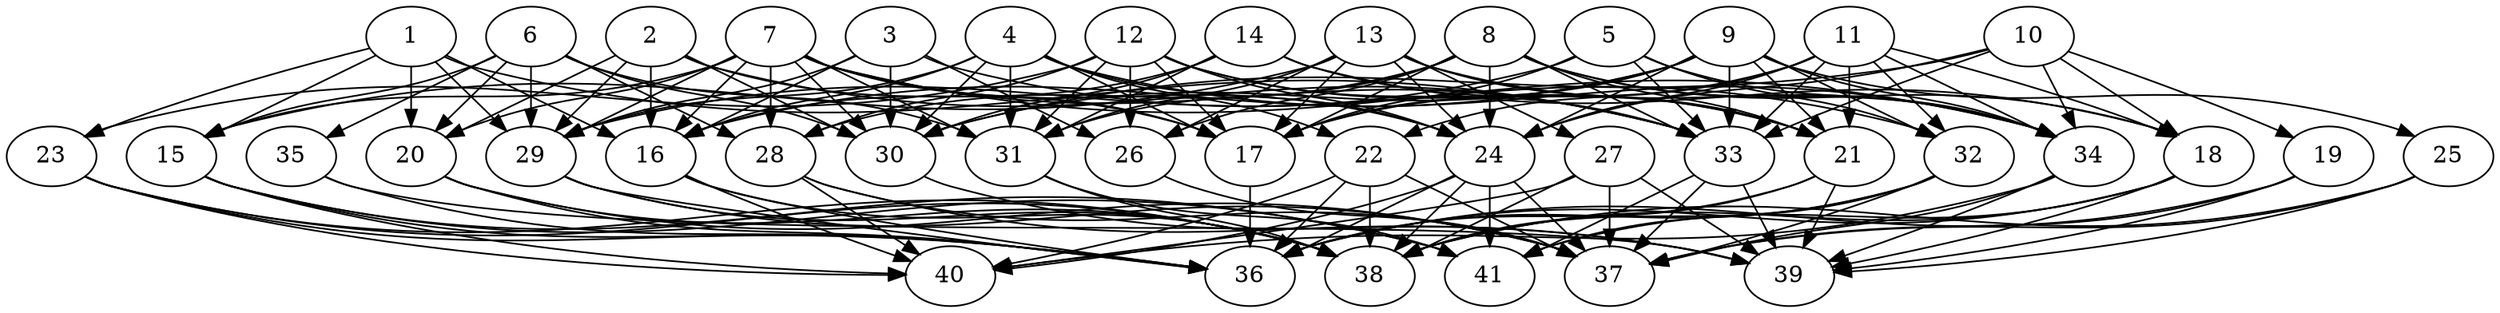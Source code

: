 // DAG (tier=3-complex, mode=data, n=41, ccr=0.537, fat=0.783, density=0.607, regular=0.260, jump=0.342, mindata=4194304, maxdata=33554432)
// DAG automatically generated by daggen at Sun Aug 24 16:33:35 2025
// /home/ermia/Project/Environments/daggen/bin/daggen --dot --ccr 0.537 --fat 0.783 --regular 0.260 --density 0.607 --jump 0.342 --mindata 4194304 --maxdata 33554432 -n 41 
digraph G {
  1 [size="27231771593701024", alpha="0.19", expect_size="13615885796850512"]
  1 -> 15 [size ="426211616489472"]
  1 -> 16 [size ="426211616489472"]
  1 -> 20 [size ="426211616489472"]
  1 -> 23 [size ="426211616489472"]
  1 -> 29 [size ="426211616489472"]
  1 -> 33 [size ="426211616489472"]
  2 [size="4619349252078881792", alpha="0.06", expect_size="2309674626039440896"]
  2 -> 16 [size ="4984012800000000"]
  2 -> 17 [size ="4984012800000000"]
  2 -> 20 [size ="4984012800000000"]
  2 -> 29 [size ="4984012800000000"]
  2 -> 30 [size ="4984012800000000"]
  2 -> 33 [size ="4984012800000000"]
  3 [size="6526652168587505", alpha="0.18", expect_size="3263326084293752"]
  3 -> 16 [size ="223784783052800"]
  3 -> 26 [size ="223784783052800"]
  3 -> 29 [size ="223784783052800"]
  3 -> 30 [size ="223784783052800"]
  3 -> 32 [size ="223784783052800"]
  4 [size="45741003331128072", alpha="0.07", expect_size="22870501665564036"]
  4 -> 16 [size ="1170010328268800"]
  4 -> 17 [size ="1170010328268800"]
  4 -> 22 [size ="1170010328268800"]
  4 -> 24 [size ="1170010328268800"]
  4 -> 29 [size ="1170010328268800"]
  4 -> 30 [size ="1170010328268800"]
  4 -> 31 [size ="1170010328268800"]
  4 -> 34 [size ="1170010328268800"]
  5 [size="419078601496527372288", alpha="0.06", expect_size="209539300748263686144"]
  5 -> 17 [size ="448009246605312"]
  5 -> 29 [size ="448009246605312"]
  5 -> 32 [size ="448009246605312"]
  5 -> 33 [size ="448009246605312"]
  5 -> 34 [size ="448009246605312"]
  6 [size="7476994960216727486464", alpha="0.15", expect_size="3738497480108363743232"]
  6 -> 15 [size ="3058966439395328"]
  6 -> 20 [size ="3058966439395328"]
  6 -> 28 [size ="3058966439395328"]
  6 -> 29 [size ="3058966439395328"]
  6 -> 30 [size ="3058966439395328"]
  6 -> 31 [size ="3058966439395328"]
  6 -> 35 [size ="3058966439395328"]
  7 [size="2020592272782565310464", alpha="0.06", expect_size="1010296136391282655232"]
  7 -> 15 [size ="1278622803427328"]
  7 -> 16 [size ="1278622803427328"]
  7 -> 17 [size ="1278622803427328"]
  7 -> 20 [size ="1278622803427328"]
  7 -> 24 [size ="1278622803427328"]
  7 -> 28 [size ="1278622803427328"]
  7 -> 29 [size ="1278622803427328"]
  7 -> 30 [size ="1278622803427328"]
  7 -> 31 [size ="1278622803427328"]
  7 -> 33 [size ="1278622803427328"]
  7 -> 34 [size ="1278622803427328"]
  8 [size="14188639835086974976", alpha="0.19", expect_size="7094319917543487488"]
  8 -> 17 [size ="6507794920374272"]
  8 -> 18 [size ="6507794920374272"]
  8 -> 21 [size ="6507794920374272"]
  8 -> 24 [size ="6507794920374272"]
  8 -> 26 [size ="6507794920374272"]
  8 -> 28 [size ="6507794920374272"]
  8 -> 31 [size ="6507794920374272"]
  8 -> 33 [size ="6507794920374272"]
  8 -> 34 [size ="6507794920374272"]
  9 [size="197306402360746976", alpha="0.07", expect_size="98653201180373488"]
  9 -> 16 [size ="4239940745428992"]
  9 -> 17 [size ="4239940745428992"]
  9 -> 21 [size ="4239940745428992"]
  9 -> 24 [size ="4239940745428992"]
  9 -> 25 [size ="4239940745428992"]
  9 -> 30 [size ="4239940745428992"]
  9 -> 32 [size ="4239940745428992"]
  9 -> 33 [size ="4239940745428992"]
  9 -> 34 [size ="4239940745428992"]
  10 [size="27244381628031565824000", alpha="0.18", expect_size="13622190814015782912000"]
  10 -> 18 [size ="7243380346060800"]
  10 -> 19 [size ="7243380346060800"]
  10 -> 24 [size ="7243380346060800"]
  10 -> 30 [size ="7243380346060800"]
  10 -> 33 [size ="7243380346060800"]
  10 -> 34 [size ="7243380346060800"]
  11 [size="13837275287185784832000", alpha="0.19", expect_size="6918637643592892416000"]
  11 -> 17 [size ="4610949591859200"]
  11 -> 18 [size ="4610949591859200"]
  11 -> 21 [size ="4610949591859200"]
  11 -> 22 [size ="4610949591859200"]
  11 -> 24 [size ="4610949591859200"]
  11 -> 32 [size ="4610949591859200"]
  11 -> 33 [size ="4610949591859200"]
  11 -> 34 [size ="4610949591859200"]
  12 [size="86548474756398480", alpha="0.13", expect_size="43274237378199240"]
  12 -> 17 [size ="2972128517292032"]
  12 -> 21 [size ="2972128517292032"]
  12 -> 23 [size ="2972128517292032"]
  12 -> 24 [size ="2972128517292032"]
  12 -> 26 [size ="2972128517292032"]
  12 -> 28 [size ="2972128517292032"]
  12 -> 31 [size ="2972128517292032"]
  12 -> 33 [size ="2972128517292032"]
  13 [size="201781475021331552", alpha="0.07", expect_size="100890737510665776"]
  13 -> 15 [size ="6600177745920000"]
  13 -> 17 [size ="6600177745920000"]
  13 -> 21 [size ="6600177745920000"]
  13 -> 24 [size ="6600177745920000"]
  13 -> 26 [size ="6600177745920000"]
  13 -> 27 [size ="6600177745920000"]
  13 -> 31 [size ="6600177745920000"]
  13 -> 34 [size ="6600177745920000"]
  14 [size="9298146884984000512", alpha="0.20", expect_size="4649073442492000256"]
  14 -> 16 [size ="5006940006514688"]
  14 -> 18 [size ="5006940006514688"]
  14 -> 21 [size ="5006940006514688"]
  14 -> 30 [size ="5006940006514688"]
  14 -> 31 [size ="5006940006514688"]
  15 [size="122806877430212400", alpha="0.16", expect_size="61403438715106200"]
  15 -> 36 [size ="8854470360301568"]
  15 -> 38 [size ="8854470360301568"]
  15 -> 40 [size ="8854470360301568"]
  15 -> 41 [size ="8854470360301568"]
  16 [size="17892234091896621760512", alpha="0.08", expect_size="8946117045948310880256"]
  16 -> 36 [size ="5472675547840512"]
  16 -> 38 [size ="5472675547840512"]
  16 -> 40 [size ="5472675547840512"]
  17 [size="31062050053211719467008", alpha="0.16", expect_size="15531025026605859733504"]
  17 -> 36 [size ="7905149066412032"]
  18 [size="32009516755943929413632", alpha="0.12", expect_size="16004758377971964706816"]
  18 -> 36 [size ="8065093354913792"]
  18 -> 38 [size ="8065093354913792"]
  18 -> 39 [size ="8065093354913792"]
  18 -> 41 [size ="8065093354913792"]
  19 [size="3172257949599697920", alpha="0.18", expect_size="1586128974799848960"]
  19 -> 36 [size ="1762731887689728"]
  19 -> 37 [size ="1762731887689728"]
  19 -> 39 [size ="1762731887689728"]
  20 [size="29431000901344898842624", alpha="0.15", expect_size="14715500450672449421312"]
  20 -> 36 [size ="7625939257131008"]
  20 -> 37 [size ="7625939257131008"]
  20 -> 38 [size ="7625939257131008"]
  21 [size="40179362296873744", alpha="0.20", expect_size="20089681148436872"]
  21 -> 36 [size ="1220271688122368"]
  21 -> 38 [size ="1220271688122368"]
  21 -> 39 [size ="1220271688122368"]
  22 [size="165432663593736352", alpha="0.19", expect_size="82716331796868176"]
  22 -> 36 [size ="8646937163071488"]
  22 -> 37 [size ="8646937163071488"]
  22 -> 38 [size ="8646937163071488"]
  22 -> 40 [size ="8646937163071488"]
  23 [size="34116637660160000", alpha="0.01", expect_size="17058318830080000"]
  23 -> 36 [size ="1374389534720000"]
  23 -> 38 [size ="1374389534720000"]
  23 -> 40 [size ="1374389534720000"]
  23 -> 41 [size ="1374389534720000"]
  24 [size="122866186205654224", alpha="0.09", expect_size="61433093102827112"]
  24 -> 36 [size ="3216322842329088"]
  24 -> 37 [size ="3216322842329088"]
  24 -> 38 [size ="3216322842329088"]
  24 -> 40 [size ="3216322842329088"]
  24 -> 41 [size ="3216322842329088"]
  25 [size="859499432251490304000", alpha="0.02", expect_size="429749716125745152000"]
  25 -> 37 [size ="723192171724800"]
  25 -> 38 [size ="723192171724800"]
  25 -> 39 [size ="723192171724800"]
  26 [size="1483940220120384768", alpha="0.19", expect_size="741970110060192384"]
  26 -> 37 [size ="3632737864908800"]
  27 [size="3769174630596942336", alpha="0.09", expect_size="1884587315298471168"]
  27 -> 37 [size ="3201884437348352"]
  27 -> 38 [size ="3201884437348352"]
  27 -> 39 [size ="3201884437348352"]
  27 -> 40 [size ="3201884437348352"]
  28 [size="791190727742596992", alpha="0.09", expect_size="395595363871298496"]
  28 -> 37 [size ="654495042240512"]
  28 -> 39 [size ="654495042240512"]
  28 -> 40 [size ="654495042240512"]
  29 [size="19209418935915339841536", alpha="0.15", expect_size="9604709467957669920768"]
  29 -> 36 [size ="5738073925091328"]
  29 -> 37 [size ="5738073925091328"]
  29 -> 38 [size ="5738073925091328"]
  30 [size="4203604867158688256", alpha="0.16", expect_size="2101802433579344128"]
  30 -> 39 [size ="2789951775178752"]
  31 [size="182335202370950688", alpha="0.05", expect_size="91167601185475344"]
  31 -> 38 [size ="5068611374809088"]
  31 -> 41 [size ="5068611374809088"]
  32 [size="151761965382784516096", alpha="0.04", expect_size="75880982691392258048"]
  32 -> 36 [size ="227613813506048"]
  32 -> 37 [size ="227613813506048"]
  32 -> 38 [size ="227613813506048"]
  32 -> 41 [size ="227613813506048"]
  33 [size="20615273566281324", alpha="0.01", expect_size="10307636783140662"]
  33 -> 37 [size ="2571948051660800"]
  33 -> 39 [size ="2571948051660800"]
  33 -> 41 [size ="2571948051660800"]
  34 [size="1873446620409708", alpha="0.11", expect_size="936723310204854"]
  34 -> 37 [size ="155321863503872"]
  34 -> 39 [size ="155321863503872"]
  34 -> 40 [size ="155321863503872"]
  35 [size="4527256215984330240", alpha="0.11", expect_size="2263628107992165120"]
  35 -> 36 [size ="1764678044745728"]
  35 -> 39 [size ="1764678044745728"]
  36 [size="10320447395236388", alpha="0.18", expect_size="5160223697618194"]
  37 [size="6089380310445602111488", alpha="0.19", expect_size="3044690155222801055744"]
  38 [size="182524022901147392", alpha="0.11", expect_size="91262011450573696"]
  39 [size="15000104057159421952", alpha="0.18", expect_size="7500052028579710976"]
  40 [size="276516739229773696", alpha="0.07", expect_size="138258369614886848"]
  41 [size="4834534331210568704", alpha="0.10", expect_size="2417267165605284352"]
}